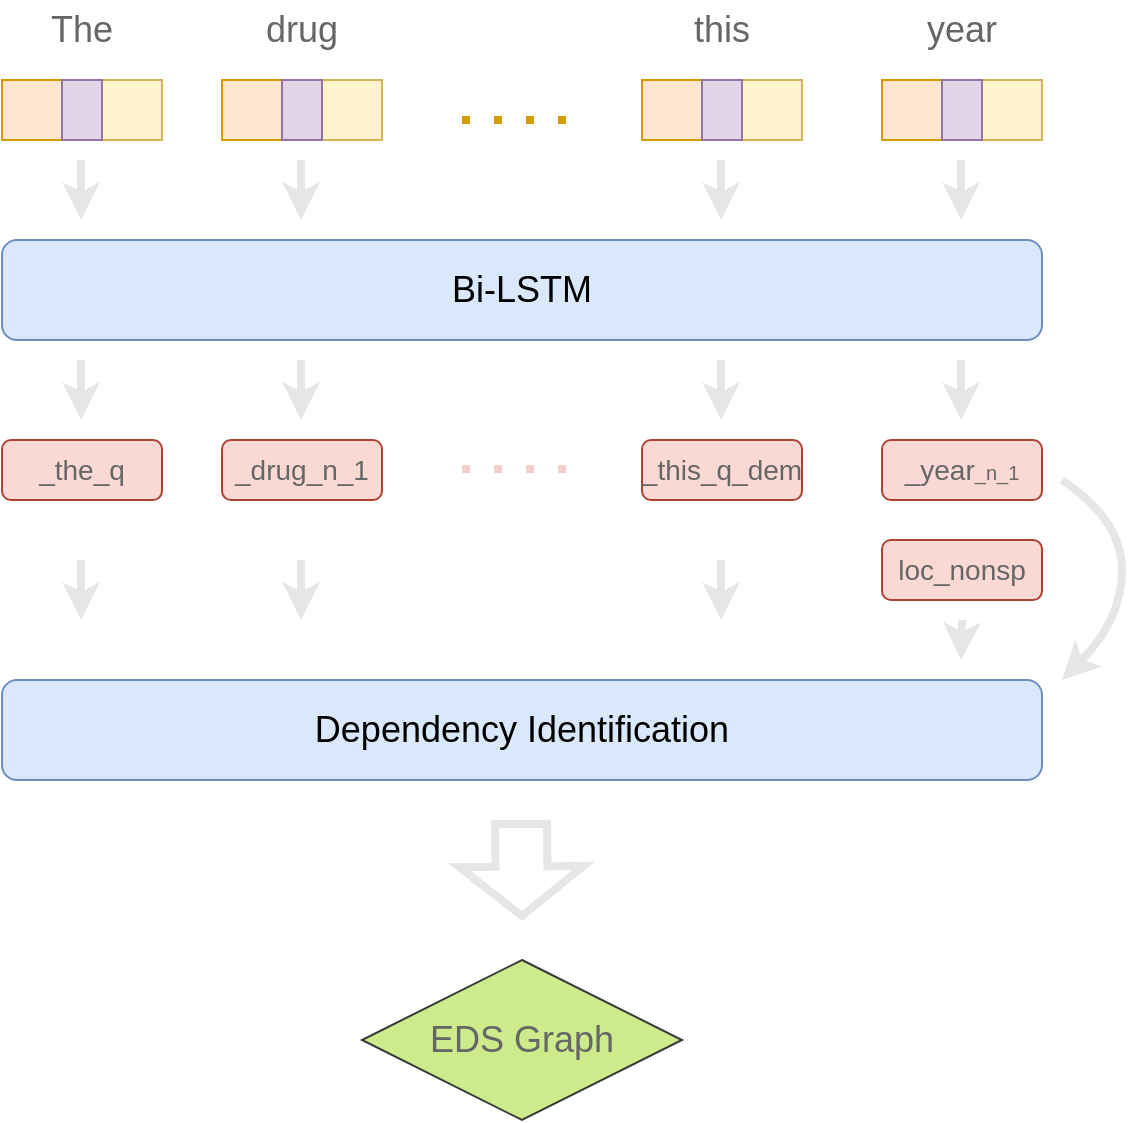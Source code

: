 <mxfile version="15.7.0" type="github"><diagram id="xGPg994lUIhASCA8Jhlm" name="Page-1"><mxGraphModel dx="946" dy="589" grid="1" gridSize="10" guides="1" tooltips="1" connect="1" arrows="1" fold="1" page="1" pageScale="1" pageWidth="827" pageHeight="1169" math="0" shadow="0"><root><mxCell id="0"/><mxCell id="1" parent="0"/><mxCell id="w9Z5zsO7IU-PuqntIexM-6" value="" style="endArrow=none;dashed=1;html=1;dashPattern=1 3;strokeWidth=4;rounded=0;fillColor=#ffe6cc;strokeColor=#d79b00;" edge="1" parent="1"><mxGeometry width="50" height="50" relative="1" as="geometry"><mxPoint x="310" y="100" as="sourcePoint"/><mxPoint x="370" y="100" as="targetPoint"/></mxGeometry></mxCell><mxCell id="w9Z5zsO7IU-PuqntIexM-7" value="&lt;font style=&quot;font-size: 18px&quot;&gt;Bi-LSTM&lt;/font&gt;" style="rounded=1;whiteSpace=wrap;html=1;fillColor=#dae8fc;strokeColor=#6c8ebf;" vertex="1" parent="1"><mxGeometry x="80" y="160" width="520" height="50" as="geometry"/></mxCell><mxCell id="w9Z5zsO7IU-PuqntIexM-9" value="The" style="text;html=1;strokeColor=none;fillColor=none;align=center;verticalAlign=middle;whiteSpace=wrap;rounded=0;fontSize=18;fontColor=#666666;" vertex="1" parent="1"><mxGeometry x="90" y="40" width="60" height="30" as="geometry"/></mxCell><mxCell id="w9Z5zsO7IU-PuqntIexM-10" value="drug" style="text;html=1;strokeColor=none;fillColor=none;align=center;verticalAlign=middle;whiteSpace=wrap;rounded=0;fontSize=18;fontColor=#666666;" vertex="1" parent="1"><mxGeometry x="200" y="40" width="60" height="30" as="geometry"/></mxCell><mxCell id="w9Z5zsO7IU-PuqntIexM-11" value="this" style="text;html=1;strokeColor=none;fillColor=none;align=center;verticalAlign=middle;whiteSpace=wrap;rounded=0;fontSize=18;fontColor=#666666;" vertex="1" parent="1"><mxGeometry x="410" y="40" width="60" height="30" as="geometry"/></mxCell><mxCell id="w9Z5zsO7IU-PuqntIexM-12" value="year" style="text;html=1;strokeColor=none;fillColor=none;align=center;verticalAlign=middle;whiteSpace=wrap;rounded=0;fontSize=18;fontColor=#666666;" vertex="1" parent="1"><mxGeometry x="530" y="40" width="60" height="30" as="geometry"/></mxCell><mxCell id="w9Z5zsO7IU-PuqntIexM-32" value="" style="group" vertex="1" connectable="0" parent="1"><mxGeometry x="80" y="80" width="80" height="30" as="geometry"/></mxCell><mxCell id="w9Z5zsO7IU-PuqntIexM-27" value="" style="whiteSpace=wrap;html=1;aspect=fixed;fontSize=18;fillColor=#ffe6cc;strokeColor=#d79b00;" vertex="1" parent="w9Z5zsO7IU-PuqntIexM-32"><mxGeometry width="30" height="30" as="geometry"/></mxCell><mxCell id="w9Z5zsO7IU-PuqntIexM-30" value="" style="whiteSpace=wrap;html=1;aspect=fixed;fontSize=18;fillColor=#fff2cc;strokeColor=#d6b656;" vertex="1" parent="w9Z5zsO7IU-PuqntIexM-32"><mxGeometry x="50" width="30" height="30" as="geometry"/></mxCell><mxCell id="w9Z5zsO7IU-PuqntIexM-31" value="" style="rounded=0;whiteSpace=wrap;html=1;fontSize=18;fillColor=#e1d5e7;strokeColor=#9673a6;" vertex="1" parent="w9Z5zsO7IU-PuqntIexM-32"><mxGeometry x="30" width="20" height="30" as="geometry"/></mxCell><mxCell id="w9Z5zsO7IU-PuqntIexM-33" value="" style="group" vertex="1" connectable="0" parent="1"><mxGeometry x="190" y="80" width="80" height="30" as="geometry"/></mxCell><mxCell id="w9Z5zsO7IU-PuqntIexM-34" value="" style="whiteSpace=wrap;html=1;aspect=fixed;fontSize=18;fillColor=#ffe6cc;strokeColor=#d79b00;" vertex="1" parent="w9Z5zsO7IU-PuqntIexM-33"><mxGeometry width="30" height="30" as="geometry"/></mxCell><mxCell id="w9Z5zsO7IU-PuqntIexM-35" value="" style="whiteSpace=wrap;html=1;aspect=fixed;fontSize=18;fillColor=#fff2cc;strokeColor=#d6b656;" vertex="1" parent="w9Z5zsO7IU-PuqntIexM-33"><mxGeometry x="50" width="30" height="30" as="geometry"/></mxCell><mxCell id="w9Z5zsO7IU-PuqntIexM-36" value="" style="rounded=0;whiteSpace=wrap;html=1;fontSize=18;fillColor=#e1d5e7;strokeColor=#9673a6;" vertex="1" parent="w9Z5zsO7IU-PuqntIexM-33"><mxGeometry x="30" width="20" height="30" as="geometry"/></mxCell><mxCell id="w9Z5zsO7IU-PuqntIexM-37" value="" style="group" vertex="1" connectable="0" parent="1"><mxGeometry x="400" y="80" width="80" height="30" as="geometry"/></mxCell><mxCell id="w9Z5zsO7IU-PuqntIexM-38" value="" style="whiteSpace=wrap;html=1;aspect=fixed;fontSize=18;fillColor=#ffe6cc;strokeColor=#d79b00;" vertex="1" parent="w9Z5zsO7IU-PuqntIexM-37"><mxGeometry width="30" height="30" as="geometry"/></mxCell><mxCell id="w9Z5zsO7IU-PuqntIexM-39" value="" style="whiteSpace=wrap;html=1;aspect=fixed;fontSize=18;fillColor=#fff2cc;strokeColor=#d6b656;" vertex="1" parent="w9Z5zsO7IU-PuqntIexM-37"><mxGeometry x="50" width="30" height="30" as="geometry"/></mxCell><mxCell id="w9Z5zsO7IU-PuqntIexM-40" value="" style="rounded=0;whiteSpace=wrap;html=1;fontSize=18;fillColor=#e1d5e7;strokeColor=#9673a6;" vertex="1" parent="w9Z5zsO7IU-PuqntIexM-37"><mxGeometry x="30" width="20" height="30" as="geometry"/></mxCell><mxCell id="w9Z5zsO7IU-PuqntIexM-41" value="" style="group" vertex="1" connectable="0" parent="1"><mxGeometry x="520" y="80" width="80" height="30" as="geometry"/></mxCell><mxCell id="w9Z5zsO7IU-PuqntIexM-42" value="" style="whiteSpace=wrap;html=1;aspect=fixed;fontSize=18;fillColor=#ffe6cc;strokeColor=#d79b00;" vertex="1" parent="w9Z5zsO7IU-PuqntIexM-41"><mxGeometry width="30" height="30" as="geometry"/></mxCell><mxCell id="w9Z5zsO7IU-PuqntIexM-43" value="" style="whiteSpace=wrap;html=1;aspect=fixed;fontSize=18;fillColor=#fff2cc;strokeColor=#d6b656;" vertex="1" parent="w9Z5zsO7IU-PuqntIexM-41"><mxGeometry x="50" width="30" height="30" as="geometry"/></mxCell><mxCell id="w9Z5zsO7IU-PuqntIexM-44" value="" style="rounded=0;whiteSpace=wrap;html=1;fontSize=18;fillColor=#e1d5e7;strokeColor=#9673a6;" vertex="1" parent="w9Z5zsO7IU-PuqntIexM-41"><mxGeometry x="30" width="20" height="30" as="geometry"/></mxCell><mxCell id="w9Z5zsO7IU-PuqntIexM-46" value="" style="endArrow=classic;html=1;rounded=0;fontSize=10;fontColor=#666666;strokeWidth=4;strokeColor=#E6E6E6;" edge="1" parent="1"><mxGeometry width="50" height="50" relative="1" as="geometry"><mxPoint x="119.5" y="120" as="sourcePoint"/><mxPoint x="119.5" y="150" as="targetPoint"/></mxGeometry></mxCell><mxCell id="w9Z5zsO7IU-PuqntIexM-48" value="" style="endArrow=classic;html=1;rounded=0;fontSize=10;fontColor=#666666;strokeWidth=4;strokeColor=#E6E6E6;" edge="1" parent="1"><mxGeometry width="50" height="50" relative="1" as="geometry"><mxPoint x="229.5" y="120" as="sourcePoint"/><mxPoint x="229.5" y="150" as="targetPoint"/></mxGeometry></mxCell><mxCell id="w9Z5zsO7IU-PuqntIexM-49" value="" style="endArrow=classic;html=1;rounded=0;fontSize=10;fontColor=#666666;strokeWidth=4;strokeColor=#E6E6E6;" edge="1" parent="1"><mxGeometry width="50" height="50" relative="1" as="geometry"><mxPoint x="439.5" y="120" as="sourcePoint"/><mxPoint x="439.5" y="150" as="targetPoint"/></mxGeometry></mxCell><mxCell id="w9Z5zsO7IU-PuqntIexM-50" value="" style="endArrow=classic;html=1;rounded=0;fontSize=10;fontColor=#666666;strokeWidth=4;strokeColor=#E6E6E6;" edge="1" parent="1"><mxGeometry width="50" height="50" relative="1" as="geometry"><mxPoint x="559.5" y="120" as="sourcePoint"/><mxPoint x="559.5" y="150" as="targetPoint"/></mxGeometry></mxCell><mxCell id="w9Z5zsO7IU-PuqntIexM-51" value="&lt;font style=&quot;font-size: 14px&quot; color=&quot;#666666&quot;&gt;_the_q&lt;/font&gt;" style="rounded=1;whiteSpace=wrap;html=1;fontSize=10;fillColor=#fad9d5;strokeColor=#ae4132;" vertex="1" parent="1"><mxGeometry x="80" y="260" width="80" height="30" as="geometry"/></mxCell><mxCell id="w9Z5zsO7IU-PuqntIexM-52" value="&lt;font style=&quot;font-size: 14px&quot; color=&quot;#666666&quot;&gt;_drug_n_1&lt;/font&gt;" style="rounded=1;whiteSpace=wrap;html=1;fontSize=10;fillColor=#fad9d5;strokeColor=#ae4132;" vertex="1" parent="1"><mxGeometry x="190" y="260" width="80" height="30" as="geometry"/></mxCell><mxCell id="w9Z5zsO7IU-PuqntIexM-53" value="&lt;font style=&quot;font-size: 14px&quot; color=&quot;#666666&quot;&gt;_this_q_dem&lt;/font&gt;" style="rounded=1;whiteSpace=wrap;html=1;fontSize=10;fillColor=#fad9d5;strokeColor=#ae4132;" vertex="1" parent="1"><mxGeometry x="400" y="260" width="80" height="30" as="geometry"/></mxCell><mxCell id="w9Z5zsO7IU-PuqntIexM-54" value="&lt;font style=&quot;font-size: 14px&quot; color=&quot;#666666&quot;&gt;_year&lt;/font&gt;&lt;font color=&quot;#666666&quot; size=&quot;1&quot;&gt;_n_1&lt;/font&gt;" style="rounded=1;whiteSpace=wrap;html=1;fontSize=10;fillColor=#fad9d5;strokeColor=#ae4132;" vertex="1" parent="1"><mxGeometry x="520" y="260" width="80" height="30" as="geometry"/></mxCell><mxCell id="w9Z5zsO7IU-PuqntIexM-55" value="&lt;font color=&quot;#666666&quot;&gt;&lt;span style=&quot;font-size: 14px&quot;&gt;loc_nonsp&lt;/span&gt;&lt;/font&gt;" style="rounded=1;whiteSpace=wrap;html=1;fontSize=10;fillColor=#fad9d5;strokeColor=#ae4132;" vertex="1" parent="1"><mxGeometry x="520" y="310" width="80" height="30" as="geometry"/></mxCell><mxCell id="w9Z5zsO7IU-PuqntIexM-56" value="" style="endArrow=classic;html=1;rounded=0;fontSize=10;fontColor=#666666;strokeWidth=4;strokeColor=#E6E6E6;" edge="1" parent="1"><mxGeometry width="50" height="50" relative="1" as="geometry"><mxPoint x="119.5" y="220" as="sourcePoint"/><mxPoint x="119.5" y="250" as="targetPoint"/></mxGeometry></mxCell><mxCell id="w9Z5zsO7IU-PuqntIexM-57" value="" style="endArrow=classic;html=1;rounded=0;fontSize=10;fontColor=#666666;strokeWidth=4;strokeColor=#E6E6E6;" edge="1" parent="1"><mxGeometry width="50" height="50" relative="1" as="geometry"><mxPoint x="229.5" y="220" as="sourcePoint"/><mxPoint x="229.5" y="250" as="targetPoint"/></mxGeometry></mxCell><mxCell id="w9Z5zsO7IU-PuqntIexM-58" value="" style="endArrow=classic;html=1;rounded=0;fontSize=10;fontColor=#666666;strokeWidth=4;strokeColor=#E6E6E6;" edge="1" parent="1"><mxGeometry width="50" height="50" relative="1" as="geometry"><mxPoint x="439.5" y="220" as="sourcePoint"/><mxPoint x="439.5" y="250" as="targetPoint"/></mxGeometry></mxCell><mxCell id="w9Z5zsO7IU-PuqntIexM-59" value="" style="endArrow=classic;html=1;rounded=0;fontSize=10;fontColor=#666666;strokeWidth=4;strokeColor=#E6E6E6;" edge="1" parent="1"><mxGeometry width="50" height="50" relative="1" as="geometry"><mxPoint x="559.5" y="220" as="sourcePoint"/><mxPoint x="559.5" y="250" as="targetPoint"/></mxGeometry></mxCell><mxCell id="w9Z5zsO7IU-PuqntIexM-60" value="" style="endArrow=none;dashed=1;html=1;dashPattern=1 3;strokeWidth=4;rounded=0;fillColor=#ffe6cc;strokeColor=#F8CECC;" edge="1" parent="1"><mxGeometry width="50" height="50" relative="1" as="geometry"><mxPoint x="310" y="274.5" as="sourcePoint"/><mxPoint x="370" y="274.5" as="targetPoint"/></mxGeometry></mxCell><mxCell id="w9Z5zsO7IU-PuqntIexM-62" value="&lt;p class=&quot;p1&quot; style=&quot;margin: 0px ; font-stretch: normal ; font-size: 18px ; line-height: normal&quot;&gt;Dependency Identification&lt;/p&gt;" style="rounded=1;whiteSpace=wrap;html=1;fillColor=#dae8fc;strokeColor=#6c8ebf;" vertex="1" parent="1"><mxGeometry x="80" y="380" width="520" height="50" as="geometry"/></mxCell><mxCell id="w9Z5zsO7IU-PuqntIexM-64" value="" style="endArrow=classic;html=1;rounded=0;fontSize=10;fontColor=#666666;strokeWidth=4;strokeColor=#E6E6E6;" edge="1" parent="1"><mxGeometry width="50" height="50" relative="1" as="geometry"><mxPoint x="119.5" y="320" as="sourcePoint"/><mxPoint x="119.5" y="350" as="targetPoint"/></mxGeometry></mxCell><mxCell id="w9Z5zsO7IU-PuqntIexM-65" value="" style="endArrow=classic;html=1;rounded=0;fontSize=10;fontColor=#666666;strokeWidth=4;strokeColor=#E6E6E6;" edge="1" parent="1"><mxGeometry width="50" height="50" relative="1" as="geometry"><mxPoint x="229.5" y="320" as="sourcePoint"/><mxPoint x="229.5" y="350" as="targetPoint"/></mxGeometry></mxCell><mxCell id="w9Z5zsO7IU-PuqntIexM-66" value="" style="endArrow=classic;html=1;rounded=0;fontSize=10;fontColor=#666666;strokeWidth=4;strokeColor=#E6E6E6;" edge="1" parent="1"><mxGeometry width="50" height="50" relative="1" as="geometry"><mxPoint x="439.5" y="320" as="sourcePoint"/><mxPoint x="439.5" y="350" as="targetPoint"/></mxGeometry></mxCell><mxCell id="w9Z5zsO7IU-PuqntIexM-67" value="" style="endArrow=classic;html=1;rounded=0;fontSize=10;fontColor=#666666;strokeWidth=4;strokeColor=#E6E6E6;" edge="1" parent="1"><mxGeometry width="50" height="50" relative="1" as="geometry"><mxPoint x="560" y="350" as="sourcePoint"/><mxPoint x="559.5" y="370" as="targetPoint"/></mxGeometry></mxCell><mxCell id="w9Z5zsO7IU-PuqntIexM-68" value="" style="curved=1;endArrow=classic;html=1;rounded=0;fontSize=18;fontColor=#666666;strokeColor=#E6E6E6;strokeWidth=4;fillColor=#f5f5f5;" edge="1" parent="1"><mxGeometry width="50" height="50" relative="1" as="geometry"><mxPoint x="610" y="280" as="sourcePoint"/><mxPoint x="610" y="380" as="targetPoint"/><Array as="points"><mxPoint x="640" y="300"/><mxPoint x="640" y="350"/></Array></mxGeometry></mxCell><mxCell id="w9Z5zsO7IU-PuqntIexM-69" value="" style="shape=flexArrow;endArrow=classic;html=1;rounded=0;fontSize=18;fontColor=#666666;strokeColor=#E6E6E6;strokeWidth=4;endWidth=32;endSize=6.9;width=23;" edge="1" parent="1"><mxGeometry width="50" height="50" relative="1" as="geometry"><mxPoint x="339.5" y="450" as="sourcePoint"/><mxPoint x="340" y="500" as="targetPoint"/></mxGeometry></mxCell><mxCell id="w9Z5zsO7IU-PuqntIexM-71" value="&lt;font color=&quot;#666666&quot;&gt;EDS Graph&lt;/font&gt;" style="rhombus;whiteSpace=wrap;html=1;fontSize=18;fillColor=#cdeb8b;strokeColor=#36393d;" vertex="1" parent="1"><mxGeometry x="260" y="520" width="160" height="80" as="geometry"/></mxCell></root></mxGraphModel></diagram></mxfile>